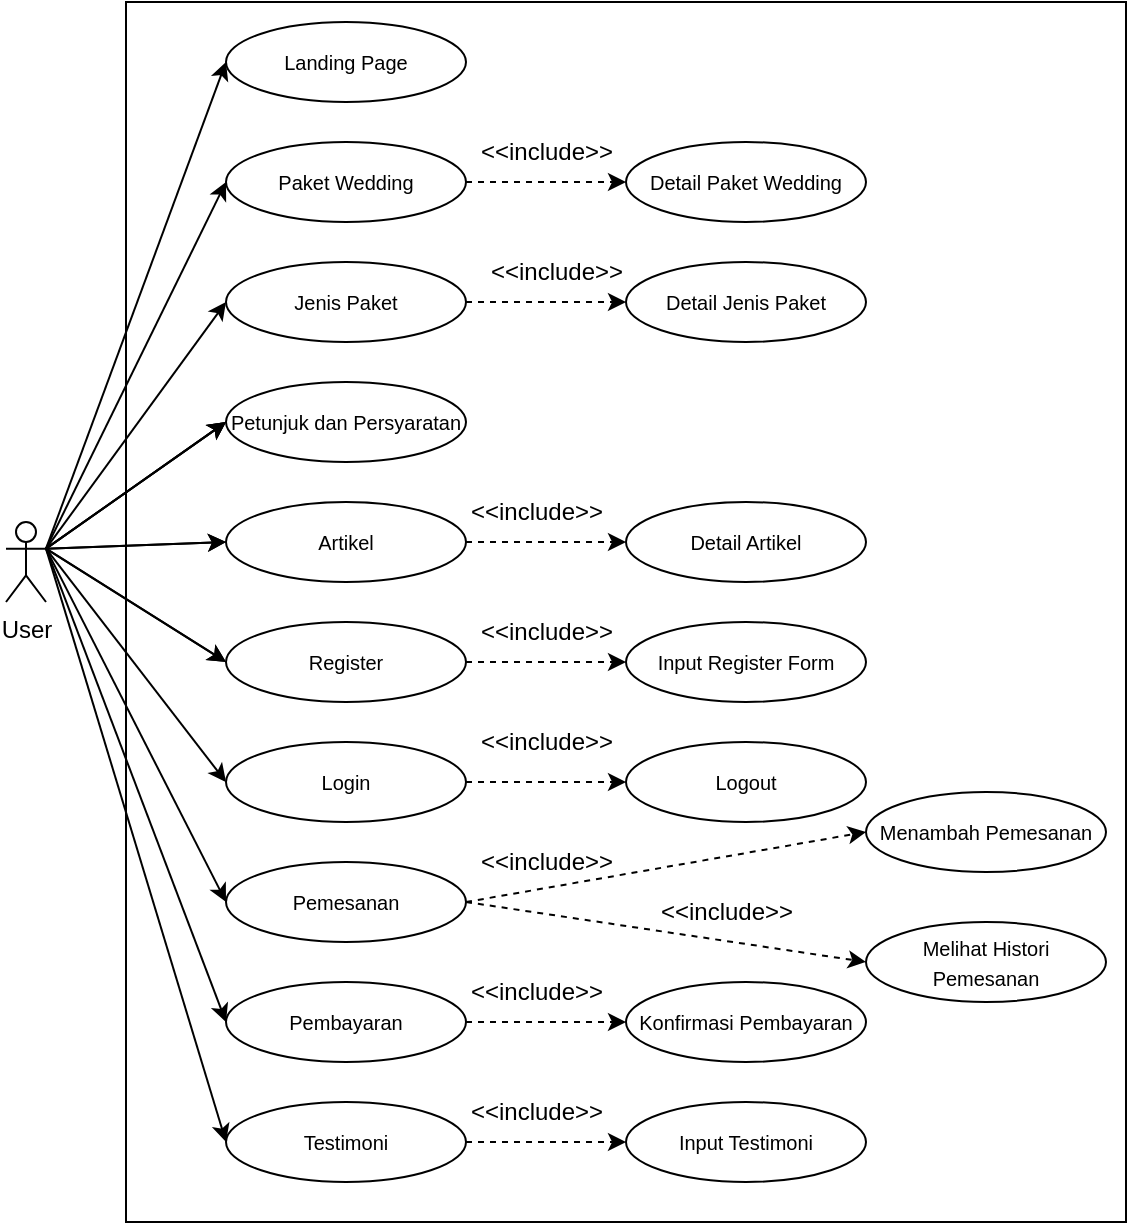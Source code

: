 <mxfile version="21.3.6" type="github">
  <diagram name="Page-1" id="ptqF46JkStDB1N-qUOx_">
    <mxGraphModel dx="208" dy="659" grid="1" gridSize="10" guides="1" tooltips="1" connect="1" arrows="1" fold="1" page="1" pageScale="1" pageWidth="827" pageHeight="1169" math="0" shadow="0">
      <root>
        <mxCell id="0" />
        <mxCell id="1" parent="0" />
        <mxCell id="dCwkkBQ71YRajTUwOf90-1" value="" style="rounded=0;whiteSpace=wrap;html=1;" vertex="1" parent="1">
          <mxGeometry x="910" y="110" width="500" height="610" as="geometry" />
        </mxCell>
        <mxCell id="EXWDMRPRgSsgR9vNvAWa-2" value="User" style="shape=umlActor;verticalLabelPosition=bottom;verticalAlign=top;html=1;" parent="1" vertex="1">
          <mxGeometry x="850" y="370" width="20" height="40" as="geometry" />
        </mxCell>
        <mxCell id="EXWDMRPRgSsgR9vNvAWa-3" value="&lt;font style=&quot;font-size: 10px;&quot;&gt;Landing Page&lt;/font&gt;" style="ellipse;whiteSpace=wrap;html=1;" parent="1" vertex="1">
          <mxGeometry x="960" y="120" width="120" height="40" as="geometry" />
        </mxCell>
        <mxCell id="4ExZjoxQy4R03Xw4-P8Y-2" value="" style="edgeStyle=orthogonalEdgeStyle;rounded=0;orthogonalLoop=1;jettySize=auto;html=1;dashed=1;" parent="1" source="EXWDMRPRgSsgR9vNvAWa-4" target="4ExZjoxQy4R03Xw4-P8Y-1" edge="1">
          <mxGeometry relative="1" as="geometry" />
        </mxCell>
        <mxCell id="EXWDMRPRgSsgR9vNvAWa-4" value="&lt;font style=&quot;font-size: 10px;&quot;&gt;Paket Wedding&lt;/font&gt;" style="ellipse;whiteSpace=wrap;html=1;" parent="1" vertex="1">
          <mxGeometry x="960" y="180" width="120" height="40" as="geometry" />
        </mxCell>
        <mxCell id="4ExZjoxQy4R03Xw4-P8Y-4" value="" style="edgeStyle=orthogonalEdgeStyle;rounded=0;orthogonalLoop=1;jettySize=auto;html=1;dashed=1;" parent="1" source="EXWDMRPRgSsgR9vNvAWa-5" target="4ExZjoxQy4R03Xw4-P8Y-3" edge="1">
          <mxGeometry relative="1" as="geometry" />
        </mxCell>
        <mxCell id="EXWDMRPRgSsgR9vNvAWa-5" value="&lt;font style=&quot;font-size: 10px;&quot;&gt;Jenis Paket&lt;/font&gt;" style="ellipse;whiteSpace=wrap;html=1;" parent="1" vertex="1">
          <mxGeometry x="960" y="240" width="120" height="40" as="geometry" />
        </mxCell>
        <mxCell id="EXWDMRPRgSsgR9vNvAWa-6" value="&lt;font style=&quot;font-size: 10px;&quot;&gt;Pemesanan&lt;/font&gt;" style="ellipse;whiteSpace=wrap;html=1;" parent="1" vertex="1">
          <mxGeometry x="960" y="540" width="120" height="40" as="geometry" />
        </mxCell>
        <mxCell id="EXWDMRPRgSsgR9vNvAWa-7" value="&lt;font style=&quot;font-size: 10px;&quot;&gt;Petunjuk dan Persyaratan&lt;/font&gt;" style="ellipse;whiteSpace=wrap;html=1;" parent="1" vertex="1">
          <mxGeometry x="960" y="300" width="120" height="40" as="geometry" />
        </mxCell>
        <mxCell id="4ExZjoxQy4R03Xw4-P8Y-10" value="" style="edgeStyle=orthogonalEdgeStyle;rounded=0;orthogonalLoop=1;jettySize=auto;html=1;dashed=1;" parent="1" source="EXWDMRPRgSsgR9vNvAWa-8" target="4ExZjoxQy4R03Xw4-P8Y-9" edge="1">
          <mxGeometry relative="1" as="geometry" />
        </mxCell>
        <mxCell id="EXWDMRPRgSsgR9vNvAWa-8" value="&lt;font style=&quot;font-size: 10px;&quot;&gt;Register&lt;/font&gt;" style="ellipse;whiteSpace=wrap;html=1;" parent="1" vertex="1">
          <mxGeometry x="960" y="420" width="120" height="40" as="geometry" />
        </mxCell>
        <mxCell id="EXWDMRPRgSsgR9vNvAWa-9" value="&lt;font style=&quot;font-size: 10px;&quot;&gt;Login&lt;/font&gt;" style="ellipse;whiteSpace=wrap;html=1;" parent="1" vertex="1">
          <mxGeometry x="960" y="480" width="120" height="40" as="geometry" />
        </mxCell>
        <mxCell id="4ExZjoxQy4R03Xw4-P8Y-6" value="" style="edgeStyle=orthogonalEdgeStyle;rounded=0;orthogonalLoop=1;jettySize=auto;html=1;dashed=1;" parent="1" source="EXWDMRPRgSsgR9vNvAWa-16" target="4ExZjoxQy4R03Xw4-P8Y-5" edge="1">
          <mxGeometry relative="1" as="geometry" />
        </mxCell>
        <mxCell id="EXWDMRPRgSsgR9vNvAWa-16" value="&lt;font style=&quot;font-size: 10px;&quot;&gt;Artikel&lt;/font&gt;" style="ellipse;whiteSpace=wrap;html=1;" parent="1" vertex="1">
          <mxGeometry x="960" y="360" width="120" height="40" as="geometry" />
        </mxCell>
        <mxCell id="4ExZjoxQy4R03Xw4-P8Y-14" value="" style="edgeStyle=orthogonalEdgeStyle;rounded=0;orthogonalLoop=1;jettySize=auto;html=1;dashed=1;" parent="1" source="EXWDMRPRgSsgR9vNvAWa-18" target="4ExZjoxQy4R03Xw4-P8Y-13" edge="1">
          <mxGeometry relative="1" as="geometry" />
        </mxCell>
        <mxCell id="EXWDMRPRgSsgR9vNvAWa-18" value="&lt;font style=&quot;font-size: 10px;&quot;&gt;Testimoni&lt;/font&gt;" style="ellipse;whiteSpace=wrap;html=1;" parent="1" vertex="1">
          <mxGeometry x="960" y="660" width="120" height="40" as="geometry" />
        </mxCell>
        <mxCell id="EXWDMRPRgSsgR9vNvAWa-20" value="" style="endArrow=classic;html=1;rounded=0;entryX=0;entryY=0.5;entryDx=0;entryDy=0;exitX=1;exitY=0.333;exitDx=0;exitDy=0;exitPerimeter=0;" parent="1" source="EXWDMRPRgSsgR9vNvAWa-2" target="EXWDMRPRgSsgR9vNvAWa-6" edge="1">
          <mxGeometry width="50" height="50" relative="1" as="geometry">
            <mxPoint x="870" y="560" as="sourcePoint" />
            <mxPoint x="920" y="510" as="targetPoint" />
          </mxGeometry>
        </mxCell>
        <mxCell id="EXWDMRPRgSsgR9vNvAWa-21" value="" style="endArrow=classic;html=1;rounded=0;entryX=0;entryY=0.5;entryDx=0;entryDy=0;exitX=1;exitY=0.333;exitDx=0;exitDy=0;exitPerimeter=0;" parent="1" source="EXWDMRPRgSsgR9vNvAWa-2" target="EXWDMRPRgSsgR9vNvAWa-18" edge="1">
          <mxGeometry width="50" height="50" relative="1" as="geometry">
            <mxPoint x="880" y="563" as="sourcePoint" />
            <mxPoint x="970" y="570" as="targetPoint" />
          </mxGeometry>
        </mxCell>
        <mxCell id="EXWDMRPRgSsgR9vNvAWa-22" value="" style="endArrow=classic;html=1;rounded=0;entryX=0;entryY=0.5;entryDx=0;entryDy=0;exitX=1;exitY=0.333;exitDx=0;exitDy=0;exitPerimeter=0;" parent="1" source="EXWDMRPRgSsgR9vNvAWa-2" target="EXWDMRPRgSsgR9vNvAWa-9" edge="1">
          <mxGeometry width="50" height="50" relative="1" as="geometry">
            <mxPoint x="880" y="563" as="sourcePoint" />
            <mxPoint x="970" y="570" as="targetPoint" />
          </mxGeometry>
        </mxCell>
        <mxCell id="EXWDMRPRgSsgR9vNvAWa-25" value="" style="endArrow=classic;html=1;rounded=0;entryX=0;entryY=0.5;entryDx=0;entryDy=0;exitX=1;exitY=0.333;exitDx=0;exitDy=0;exitPerimeter=0;" parent="1" source="EXWDMRPRgSsgR9vNvAWa-2" target="EXWDMRPRgSsgR9vNvAWa-3" edge="1">
          <mxGeometry width="50" height="50" relative="1" as="geometry">
            <mxPoint x="860" y="530" as="sourcePoint" />
            <mxPoint x="970" y="150" as="targetPoint" />
          </mxGeometry>
        </mxCell>
        <mxCell id="EXWDMRPRgSsgR9vNvAWa-26" value="" style="endArrow=classic;html=1;rounded=0;entryX=0;entryY=0.5;entryDx=0;entryDy=0;exitX=1;exitY=0.333;exitDx=0;exitDy=0;exitPerimeter=0;" parent="1" source="EXWDMRPRgSsgR9vNvAWa-2" target="EXWDMRPRgSsgR9vNvAWa-4" edge="1">
          <mxGeometry width="50" height="50" relative="1" as="geometry">
            <mxPoint x="880" y="283" as="sourcePoint" />
            <mxPoint x="970" y="210" as="targetPoint" />
          </mxGeometry>
        </mxCell>
        <mxCell id="EXWDMRPRgSsgR9vNvAWa-27" value="" style="endArrow=classic;html=1;rounded=0;entryX=0;entryY=0.5;entryDx=0;entryDy=0;exitX=1;exitY=0.333;exitDx=0;exitDy=0;exitPerimeter=0;" parent="1" source="EXWDMRPRgSsgR9vNvAWa-2" target="EXWDMRPRgSsgR9vNvAWa-5" edge="1">
          <mxGeometry width="50" height="50" relative="1" as="geometry">
            <mxPoint x="860" y="530" as="sourcePoint" />
            <mxPoint x="970" y="270" as="targetPoint" />
          </mxGeometry>
        </mxCell>
        <mxCell id="EXWDMRPRgSsgR9vNvAWa-28" value="" style="endArrow=classic;html=1;rounded=0;entryX=0;entryY=0.5;entryDx=0;entryDy=0;exitX=1;exitY=0.333;exitDx=0;exitDy=0;exitPerimeter=0;" parent="1" source="EXWDMRPRgSsgR9vNvAWa-2" target="EXWDMRPRgSsgR9vNvAWa-7" edge="1">
          <mxGeometry width="50" height="50" relative="1" as="geometry">
            <mxPoint x="860" y="530" as="sourcePoint" />
            <mxPoint x="970" y="330" as="targetPoint" />
          </mxGeometry>
        </mxCell>
        <mxCell id="EXWDMRPRgSsgR9vNvAWa-29" value="" style="endArrow=classic;html=1;rounded=0;entryX=0;entryY=0.5;entryDx=0;entryDy=0;exitX=1;exitY=0.333;exitDx=0;exitDy=0;exitPerimeter=0;" parent="1" source="EXWDMRPRgSsgR9vNvAWa-2" target="EXWDMRPRgSsgR9vNvAWa-8" edge="1">
          <mxGeometry width="50" height="50" relative="1" as="geometry">
            <mxPoint x="860" y="530" as="sourcePoint" />
            <mxPoint x="970" y="450" as="targetPoint" />
          </mxGeometry>
        </mxCell>
        <mxCell id="EXWDMRPRgSsgR9vNvAWa-30" value="" style="endArrow=classic;html=1;rounded=0;entryX=0;entryY=0.5;entryDx=0;entryDy=0;exitX=1;exitY=0.333;exitDx=0;exitDy=0;exitPerimeter=0;" parent="1" source="EXWDMRPRgSsgR9vNvAWa-2" target="EXWDMRPRgSsgR9vNvAWa-16" edge="1">
          <mxGeometry width="50" height="50" relative="1" as="geometry">
            <mxPoint x="860" y="530" as="sourcePoint" />
            <mxPoint x="970" y="390" as="targetPoint" />
          </mxGeometry>
        </mxCell>
        <mxCell id="EXWDMRPRgSsgR9vNvAWa-31" value="" style="endArrow=classic;html=1;rounded=0;entryX=0;entryY=0.5;entryDx=0;entryDy=0;exitX=1;exitY=0.333;exitDx=0;exitDy=0;exitPerimeter=0;" parent="1" source="EXWDMRPRgSsgR9vNvAWa-2" edge="1">
          <mxGeometry width="50" height="50" relative="1" as="geometry">
            <mxPoint x="860" y="530" as="sourcePoint" />
            <mxPoint x="960" y="440" as="targetPoint" />
          </mxGeometry>
        </mxCell>
        <mxCell id="EXWDMRPRgSsgR9vNvAWa-32" value="" style="endArrow=classic;html=1;rounded=0;entryX=0;entryY=0.5;entryDx=0;entryDy=0;exitX=1;exitY=0.333;exitDx=0;exitDy=0;exitPerimeter=0;" parent="1" source="EXWDMRPRgSsgR9vNvAWa-2" edge="1">
          <mxGeometry width="50" height="50" relative="1" as="geometry">
            <mxPoint x="860" y="530" as="sourcePoint" />
            <mxPoint x="960" y="380" as="targetPoint" />
          </mxGeometry>
        </mxCell>
        <mxCell id="EXWDMRPRgSsgR9vNvAWa-33" value="" style="endArrow=classic;html=1;rounded=0;entryX=0;entryY=0.5;entryDx=0;entryDy=0;exitX=1;exitY=0.333;exitDx=0;exitDy=0;exitPerimeter=0;" parent="1" source="EXWDMRPRgSsgR9vNvAWa-2" edge="1">
          <mxGeometry width="50" height="50" relative="1" as="geometry">
            <mxPoint x="860" y="530" as="sourcePoint" />
            <mxPoint x="960" y="320" as="targetPoint" />
          </mxGeometry>
        </mxCell>
        <mxCell id="EXWDMRPRgSsgR9vNvAWa-34" value="" style="endArrow=classic;html=1;rounded=0;entryX=0;entryY=0.5;entryDx=0;entryDy=0;exitX=1;exitY=0.333;exitDx=0;exitDy=0;exitPerimeter=0;" parent="1" source="EXWDMRPRgSsgR9vNvAWa-2" edge="1">
          <mxGeometry width="50" height="50" relative="1" as="geometry">
            <mxPoint x="860" y="530" as="sourcePoint" />
            <mxPoint x="960" y="320" as="targetPoint" />
          </mxGeometry>
        </mxCell>
        <mxCell id="EXWDMRPRgSsgR9vNvAWa-44" value="&lt;font style=&quot;font-size: 10px;&quot;&gt;Logout&lt;/font&gt;" style="ellipse;whiteSpace=wrap;html=1;" parent="1" vertex="1">
          <mxGeometry x="1160" y="480" width="120" height="40" as="geometry" />
        </mxCell>
        <mxCell id="EXWDMRPRgSsgR9vNvAWa-45" value="&lt;font style=&quot;font-size: 10px;&quot;&gt;Menambah Pemesanan&lt;/font&gt;" style="ellipse;whiteSpace=wrap;html=1;" parent="1" vertex="1">
          <mxGeometry x="1280" y="505" width="120" height="40" as="geometry" />
        </mxCell>
        <mxCell id="EXWDMRPRgSsgR9vNvAWa-46" value="&lt;font style=&quot;font-size: 10px;&quot;&gt;Melihat Histori Pemesanan&lt;/font&gt;" style="ellipse;whiteSpace=wrap;html=1;" parent="1" vertex="1">
          <mxGeometry x="1280" y="570" width="120" height="40" as="geometry" />
        </mxCell>
        <mxCell id="EXWDMRPRgSsgR9vNvAWa-47" value="" style="endArrow=classic;html=1;rounded=0;entryX=0;entryY=0.5;entryDx=0;entryDy=0;exitX=1;exitY=0.5;exitDx=0;exitDy=0;dashed=1;" parent="1" source="EXWDMRPRgSsgR9vNvAWa-6" target="EXWDMRPRgSsgR9vNvAWa-45" edge="1">
          <mxGeometry width="50" height="50" relative="1" as="geometry">
            <mxPoint x="1090" y="600" as="sourcePoint" />
            <mxPoint x="1140" y="550" as="targetPoint" />
          </mxGeometry>
        </mxCell>
        <mxCell id="EXWDMRPRgSsgR9vNvAWa-48" value="" style="endArrow=classic;html=1;rounded=0;entryX=0;entryY=0.5;entryDx=0;entryDy=0;exitX=1;exitY=0.5;exitDx=0;exitDy=0;dashed=1;" parent="1" source="EXWDMRPRgSsgR9vNvAWa-6" target="EXWDMRPRgSsgR9vNvAWa-46" edge="1">
          <mxGeometry width="50" height="50" relative="1" as="geometry">
            <mxPoint x="1090" y="570" as="sourcePoint" />
            <mxPoint x="1290" y="535" as="targetPoint" />
          </mxGeometry>
        </mxCell>
        <mxCell id="EXWDMRPRgSsgR9vNvAWa-49" value="&amp;lt;&amp;lt;include&amp;gt;&amp;gt;" style="text;html=1;align=center;verticalAlign=middle;resizable=0;points=[];autosize=1;strokeColor=none;fillColor=none;" parent="1" vertex="1">
          <mxGeometry x="1075" y="525" width="90" height="30" as="geometry" />
        </mxCell>
        <mxCell id="EXWDMRPRgSsgR9vNvAWa-50" value="&amp;lt;&amp;lt;include&amp;gt;&amp;gt;" style="text;html=1;align=center;verticalAlign=middle;resizable=0;points=[];autosize=1;strokeColor=none;fillColor=none;" parent="1" vertex="1">
          <mxGeometry x="1165" y="550" width="90" height="30" as="geometry" />
        </mxCell>
        <mxCell id="EXWDMRPRgSsgR9vNvAWa-51" value="" style="endArrow=classic;html=1;rounded=0;entryX=0;entryY=0.5;entryDx=0;entryDy=0;exitX=1;exitY=0.5;exitDx=0;exitDy=0;dashed=1;" parent="1" source="EXWDMRPRgSsgR9vNvAWa-9" target="EXWDMRPRgSsgR9vNvAWa-44" edge="1">
          <mxGeometry width="50" height="50" relative="1" as="geometry">
            <mxPoint x="1090" y="570" as="sourcePoint" />
            <mxPoint x="1290" y="535" as="targetPoint" />
          </mxGeometry>
        </mxCell>
        <mxCell id="EXWDMRPRgSsgR9vNvAWa-52" value="&amp;lt;&amp;lt;include&amp;gt;&amp;gt;" style="text;html=1;align=center;verticalAlign=middle;resizable=0;points=[];autosize=1;strokeColor=none;fillColor=none;" parent="1" vertex="1">
          <mxGeometry x="1075" y="465" width="90" height="30" as="geometry" />
        </mxCell>
        <mxCell id="4ExZjoxQy4R03Xw4-P8Y-1" value="&lt;font style=&quot;font-size: 10px;&quot;&gt;Detail Paket Wedding&lt;/font&gt;" style="ellipse;whiteSpace=wrap;html=1;" parent="1" vertex="1">
          <mxGeometry x="1160" y="180" width="120" height="40" as="geometry" />
        </mxCell>
        <mxCell id="4ExZjoxQy4R03Xw4-P8Y-3" value="&lt;font style=&quot;font-size: 10px;&quot;&gt;Detail Jenis Paket&lt;/font&gt;" style="ellipse;whiteSpace=wrap;html=1;" parent="1" vertex="1">
          <mxGeometry x="1160" y="240" width="120" height="40" as="geometry" />
        </mxCell>
        <mxCell id="4ExZjoxQy4R03Xw4-P8Y-5" value="&lt;font style=&quot;font-size: 10px;&quot;&gt;Detail Artikel&lt;/font&gt;" style="ellipse;whiteSpace=wrap;html=1;" parent="1" vertex="1">
          <mxGeometry x="1160" y="360" width="120" height="40" as="geometry" />
        </mxCell>
        <mxCell id="4ExZjoxQy4R03Xw4-P8Y-9" value="&lt;font style=&quot;font-size: 10px;&quot;&gt;Input Register Form&lt;/font&gt;" style="ellipse;whiteSpace=wrap;html=1;" parent="1" vertex="1">
          <mxGeometry x="1160" y="420" width="120" height="40" as="geometry" />
        </mxCell>
        <mxCell id="4ExZjoxQy4R03Xw4-P8Y-13" value="&lt;font style=&quot;font-size: 10px;&quot;&gt;Input Testimoni&lt;/font&gt;" style="ellipse;whiteSpace=wrap;html=1;" parent="1" vertex="1">
          <mxGeometry x="1160" y="660" width="120" height="40" as="geometry" />
        </mxCell>
        <mxCell id="4ExZjoxQy4R03Xw4-P8Y-15" value="&amp;lt;&amp;lt;include&amp;gt;&amp;gt;" style="text;html=1;align=center;verticalAlign=middle;resizable=0;points=[];autosize=1;strokeColor=none;fillColor=none;" parent="1" vertex="1">
          <mxGeometry x="1070" y="650" width="90" height="30" as="geometry" />
        </mxCell>
        <mxCell id="4ExZjoxQy4R03Xw4-P8Y-16" value="&amp;lt;&amp;lt;include&amp;gt;&amp;gt;" style="text;html=1;align=center;verticalAlign=middle;resizable=0;points=[];autosize=1;strokeColor=none;fillColor=none;" parent="1" vertex="1">
          <mxGeometry x="1075" y="410" width="90" height="30" as="geometry" />
        </mxCell>
        <mxCell id="4ExZjoxQy4R03Xw4-P8Y-17" value="&amp;lt;&amp;lt;include&amp;gt;&amp;gt;" style="text;html=1;align=center;verticalAlign=middle;resizable=0;points=[];autosize=1;strokeColor=none;fillColor=none;" parent="1" vertex="1">
          <mxGeometry x="1070" y="350" width="90" height="30" as="geometry" />
        </mxCell>
        <mxCell id="4ExZjoxQy4R03Xw4-P8Y-21" value="" style="edgeStyle=orthogonalEdgeStyle;rounded=0;orthogonalLoop=1;jettySize=auto;html=1;dashed=1;" parent="1" source="4ExZjoxQy4R03Xw4-P8Y-18" target="4ExZjoxQy4R03Xw4-P8Y-20" edge="1">
          <mxGeometry relative="1" as="geometry" />
        </mxCell>
        <mxCell id="4ExZjoxQy4R03Xw4-P8Y-18" value="&lt;font style=&quot;font-size: 10px;&quot;&gt;Pembayaran&lt;/font&gt;" style="ellipse;whiteSpace=wrap;html=1;" parent="1" vertex="1">
          <mxGeometry x="960" y="600" width="120" height="40" as="geometry" />
        </mxCell>
        <mxCell id="4ExZjoxQy4R03Xw4-P8Y-20" value="&lt;font style=&quot;font-size: 10px;&quot;&gt;Konfirmasi Pembayaran&lt;/font&gt;" style="ellipse;whiteSpace=wrap;html=1;" parent="1" vertex="1">
          <mxGeometry x="1160" y="600" width="120" height="40" as="geometry" />
        </mxCell>
        <mxCell id="4ExZjoxQy4R03Xw4-P8Y-22" value="&amp;lt;&amp;lt;include&amp;gt;&amp;gt;" style="text;html=1;align=center;verticalAlign=middle;resizable=0;points=[];autosize=1;strokeColor=none;fillColor=none;" parent="1" vertex="1">
          <mxGeometry x="1070" y="590" width="90" height="30" as="geometry" />
        </mxCell>
        <mxCell id="4ExZjoxQy4R03Xw4-P8Y-23" value="" style="endArrow=classic;html=1;rounded=0;entryX=0;entryY=0.5;entryDx=0;entryDy=0;exitX=1;exitY=0.333;exitDx=0;exitDy=0;exitPerimeter=0;" parent="1" source="EXWDMRPRgSsgR9vNvAWa-2" target="4ExZjoxQy4R03Xw4-P8Y-18" edge="1">
          <mxGeometry width="50" height="50" relative="1" as="geometry">
            <mxPoint x="880" y="503" as="sourcePoint" />
            <mxPoint x="970" y="570" as="targetPoint" />
          </mxGeometry>
        </mxCell>
        <mxCell id="4ExZjoxQy4R03Xw4-P8Y-24" value="&amp;lt;&amp;lt;include&amp;gt;&amp;gt;" style="text;html=1;align=center;verticalAlign=middle;resizable=0;points=[];autosize=1;strokeColor=none;fillColor=none;" parent="1" vertex="1">
          <mxGeometry x="1080" y="230" width="90" height="30" as="geometry" />
        </mxCell>
        <mxCell id="4ExZjoxQy4R03Xw4-P8Y-25" value="&amp;lt;&amp;lt;include&amp;gt;&amp;gt;" style="text;html=1;align=center;verticalAlign=middle;resizable=0;points=[];autosize=1;strokeColor=none;fillColor=none;" parent="1" vertex="1">
          <mxGeometry x="1075" y="170" width="90" height="30" as="geometry" />
        </mxCell>
      </root>
    </mxGraphModel>
  </diagram>
</mxfile>

